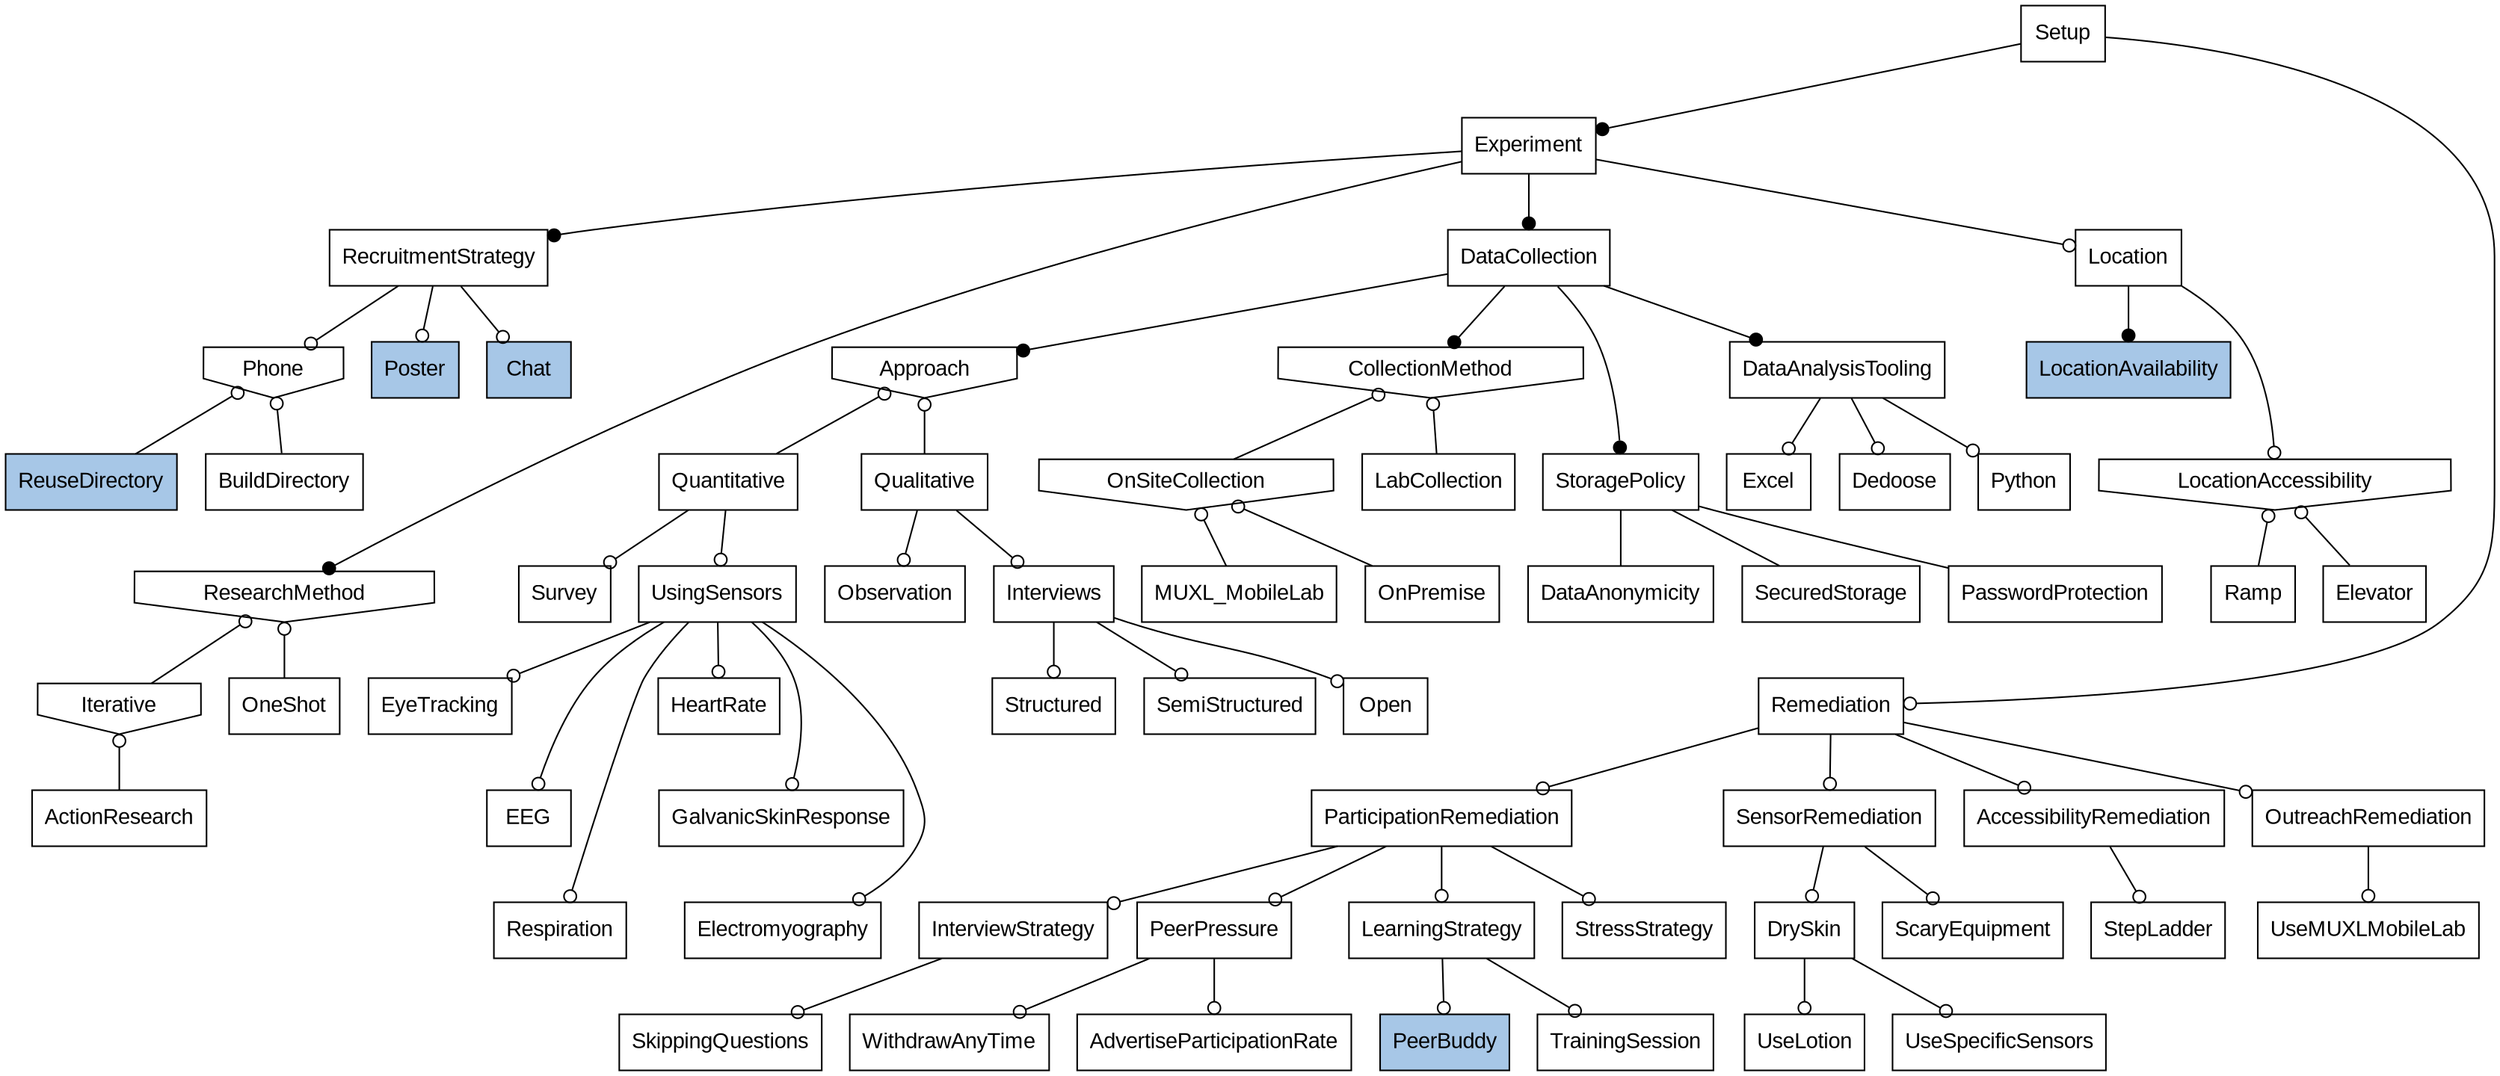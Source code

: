 digraph FeatureModel {
rankdir="TB"
newrank=true
bgcolor="white"
pad=0.05
margin=0
edge [color=black]
node [style=filled fontcolor="black" fontname="Arial Unicode MS, Arial"];

ReuseDirectory [fillcolor="#A7C7E7", tooltip="Cardinality: None" shape="box"]
Phone -> ReuseDirectory [arrowhead="none", arrowtail="odot", dir="both"]
BuildDirectory [fillcolor="white" tooltip="Cardinality: None" shape="box"]
Phone -> BuildDirectory [arrowhead="none", arrowtail="odot", dir="both"]
Phone [fillcolor="white" tooltip="Cardinality: None" shape="invhouse"]
RecruitmentStrategy -> Phone [arrowhead="odot", arrowtail="none", dir="both"]
Poster [fillcolor="#A7C7E7", tooltip="Cardinality: None" shape="box"]
RecruitmentStrategy -> Poster [arrowhead="odot", arrowtail="none", dir="both"]
Chat [fillcolor="#A7C7E7", tooltip="Cardinality: None" shape="box"]
RecruitmentStrategy -> Chat [arrowhead="odot", arrowtail="none", dir="both"]
RecruitmentStrategy [fillcolor="white" tooltip="Cardinality: None" shape="box"]
Experiment -> RecruitmentStrategy [arrowhead="dot", arrowtail="none", dir="both"]
ActionResearch [fillcolor="white" tooltip="Cardinality: None" shape="box"]
Iterative -> ActionResearch [arrowhead="none", arrowtail="odot", dir="both"]
Iterative [fillcolor="white" tooltip="Cardinality: None" shape="invhouse"]
ResearchMethod -> Iterative [arrowhead="none", arrowtail="odot", dir="both"]
OneShot [fillcolor="white" tooltip="Cardinality: None" shape="box"]
ResearchMethod -> OneShot [arrowhead="none", arrowtail="odot", dir="both"]
ResearchMethod [fillcolor="white" tooltip="Cardinality: None" shape="invhouse"]
Experiment -> ResearchMethod [arrowhead="dot", arrowtail="none", dir="both"]
Survey [fillcolor="white" tooltip="Cardinality: None" shape="box"]
Quantitative -> Survey [arrowhead="odot", arrowtail="none", dir="both"]
EyeTracking [fillcolor="white" tooltip="Cardinality: None" shape="box"]
UsingSensors -> EyeTracking [arrowhead="odot", arrowtail="none", dir="both"]
EEG [fillcolor="white" tooltip="Cardinality: None" shape="box"]
UsingSensors -> EEG [arrowhead="odot", arrowtail="none", dir="both"]
Respiration [fillcolor="white" tooltip="Cardinality: None" shape="box"]
UsingSensors -> Respiration [arrowhead="odot", arrowtail="none", dir="both"]
HeartRate [fillcolor="white" tooltip="Cardinality: None" shape="box"]
UsingSensors -> HeartRate [arrowhead="odot", arrowtail="none", dir="both"]
GalvanicSkinResponse [fillcolor="white" tooltip="Cardinality: None" shape="box"]
UsingSensors -> GalvanicSkinResponse [arrowhead="odot", arrowtail="none", dir="both"]
Electromyography [fillcolor="white" tooltip="Cardinality: None" shape="box"]
UsingSensors -> Electromyography [arrowhead="odot", arrowtail="none", dir="both"]
UsingSensors [fillcolor="white" tooltip="Cardinality: None" shape="box"]
Quantitative -> UsingSensors [arrowhead="odot", arrowtail="none", dir="both"]
Quantitative [fillcolor="white" tooltip="Cardinality: None" shape="box"]
Approach -> Quantitative [arrowhead="none", arrowtail="odot", dir="both"]
Observation [fillcolor="white" tooltip="Cardinality: None" shape="box"]
Qualitative -> Observation [arrowhead="odot", arrowtail="none", dir="both"]
Structured [fillcolor="white" tooltip="Cardinality: None" shape="box"]
Interviews -> Structured [arrowhead="odot", arrowtail="none", dir="both"]
SemiStructured [fillcolor="white" tooltip="Cardinality: None" shape="box"]
Interviews -> SemiStructured [arrowhead="odot", arrowtail="none", dir="both"]
Open [fillcolor="white" tooltip="Cardinality: None" shape="box"]
Interviews -> Open [arrowhead="odot", arrowtail="none", dir="both"]
Interviews [fillcolor="white" tooltip="Cardinality: None" shape="box"]
Qualitative -> Interviews [arrowhead="odot", arrowtail="none", dir="both"]
Qualitative [fillcolor="white" tooltip="Cardinality: None" shape="box"]
Approach -> Qualitative [arrowhead="none", arrowtail="odot", dir="both"]
Approach [fillcolor="white" tooltip="Cardinality: None" shape="invhouse"]
DataCollection -> Approach [arrowhead="dot", arrowtail="none", dir="both"]
MUXL_MobileLab [fillcolor="white" tooltip="Cardinality: None" shape="box"]
OnSiteCollection -> MUXL_MobileLab [arrowhead="none", arrowtail="odot", dir="both"]
OnPremise [fillcolor="white" tooltip="Cardinality: None" shape="box"]
OnSiteCollection -> OnPremise [arrowhead="none", arrowtail="odot", dir="both"]
OnSiteCollection [fillcolor="white" tooltip="Cardinality: None" shape="invhouse"]
CollectionMethod -> OnSiteCollection [arrowhead="none", arrowtail="odot", dir="both"]
LabCollection [fillcolor="white" tooltip="Cardinality: None" shape="box"]
CollectionMethod -> LabCollection [arrowhead="none", arrowtail="odot", dir="both"]
CollectionMethod [fillcolor="white" tooltip="Cardinality: None" shape="invhouse"]
DataCollection -> CollectionMethod [arrowhead="dot", arrowtail="none", dir="both"]
DataAnonymicity [fillcolor="white" tooltip="Cardinality: None" shape="box"]
StoragePolicy -> DataAnonymicity [arrowhead="none", arrowtail="none", dir="both"]
SecuredStorage [fillcolor="white" tooltip="Cardinality: None" shape="box"]
StoragePolicy -> SecuredStorage [arrowhead="none", arrowtail="none", dir="both"]
PasswordProtection [fillcolor="white" tooltip="Cardinality: None" shape="box"]
StoragePolicy -> PasswordProtection [arrowhead="none", arrowtail="none", dir="both"]
StoragePolicy [fillcolor="white" tooltip="Cardinality: None" shape="box"]
DataCollection -> StoragePolicy [arrowhead="dot", arrowtail="none", dir="both"]
Excel [fillcolor="white" tooltip="Cardinality: None" shape="box"]
DataAnalysisTooling -> Excel [arrowhead="odot", arrowtail="none", dir="both"]
Dedoose [fillcolor="white" tooltip="Cardinality: None" shape="box"]
DataAnalysisTooling -> Dedoose [arrowhead="odot", arrowtail="none", dir="both"]
Python [fillcolor="white" tooltip="Cardinality: None" shape="box"]
DataAnalysisTooling -> Python [arrowhead="odot", arrowtail="none", dir="both"]
DataAnalysisTooling [fillcolor="white" tooltip="Cardinality: None" shape="box"]
DataCollection -> DataAnalysisTooling [arrowhead="dot", arrowtail="none", dir="both"]
DataCollection [fillcolor="white" tooltip="Cardinality: None" shape="box"]
Experiment -> DataCollection [arrowhead="dot", arrowtail="none", dir="both"]
LocationAvailability [fillcolor="#A7C7E7", tooltip="Cardinality: None" shape="box"]
Location -> LocationAvailability [arrowhead="dot", arrowtail="none", dir="both"]
Ramp [fillcolor="white" tooltip="Cardinality: None" shape="box"]
LocationAccessibility -> Ramp [arrowhead="none", arrowtail="odot", dir="both"]
Elevator [fillcolor="white" tooltip="Cardinality: None" shape="box"]
LocationAccessibility -> Elevator [arrowhead="none", arrowtail="odot", dir="both"]
LocationAccessibility [fillcolor="white" tooltip="Cardinality: None" shape="invhouse"]
Location -> LocationAccessibility [arrowhead="odot", arrowtail="none", dir="both"]
Location [fillcolor="white" tooltip="Cardinality: None" shape="box"]
Experiment -> Location [arrowhead="odot", arrowtail="none", dir="both"]
Experiment [fillcolor="white" tooltip="Cardinality: None" shape="box"]
Setup -> Experiment [arrowhead="dot", arrowtail="none", dir="both"]
SkippingQuestions [fillcolor="white" tooltip="Cardinality: None" shape="box"]
InterviewStrategy -> SkippingQuestions [arrowhead="odot", arrowtail="none", dir="both"]
InterviewStrategy [fillcolor="white" tooltip="Cardinality: None" shape="box"]
ParticipationRemediation -> InterviewStrategy [arrowhead="odot", arrowtail="none", dir="both"]
WithdrawAnyTime [fillcolor="white" tooltip="Cardinality: None" shape="box"]
PeerPressure -> WithdrawAnyTime [arrowhead="odot", arrowtail="none", dir="both"]
AdvertiseParticipationRate [fillcolor="white" tooltip="Cardinality: None" shape="box"]
PeerPressure -> AdvertiseParticipationRate [arrowhead="odot", arrowtail="none", dir="both"]
PeerPressure [fillcolor="white" tooltip="Cardinality: None" shape="box"]
ParticipationRemediation -> PeerPressure [arrowhead="odot", arrowtail="none", dir="both"]
PeerBuddy [fillcolor="#A7C7E7", tooltip="Cardinality: None" shape="box"]
LearningStrategy -> PeerBuddy [arrowhead="odot", arrowtail="none", dir="both"]
TrainingSession [fillcolor="white" tooltip="Cardinality: None" shape="box"]
LearningStrategy -> TrainingSession [arrowhead="odot", arrowtail="none", dir="both"]
LearningStrategy [fillcolor="white" tooltip="Cardinality: None" shape="box"]
ParticipationRemediation -> LearningStrategy [arrowhead="odot", arrowtail="none", dir="both"]
StressStrategy [fillcolor="white" tooltip="Cardinality: None" shape="box"]
ParticipationRemediation -> StressStrategy [arrowhead="odot", arrowtail="none", dir="both"]
ParticipationRemediation [fillcolor="white" tooltip="Cardinality: None" shape="box"]
Remediation -> ParticipationRemediation [arrowhead="odot", arrowtail="none", dir="both"]
UseLotion [fillcolor="white" tooltip="Cardinality: None" shape="box"]
DrySkin -> UseLotion [arrowhead="odot", arrowtail="none", dir="both"]
UseSpecificSensors [fillcolor="white" tooltip="Cardinality: None" shape="box"]
DrySkin -> UseSpecificSensors [arrowhead="odot", arrowtail="none", dir="both"]
DrySkin [fillcolor="white" tooltip="Cardinality: None" shape="box"]
SensorRemediation -> DrySkin [arrowhead="odot", arrowtail="none", dir="both"]
ScaryEquipment [fillcolor="white" tooltip="Cardinality: None" shape="box"]
SensorRemediation -> ScaryEquipment [arrowhead="odot", arrowtail="none", dir="both"]
SensorRemediation [fillcolor="white" tooltip="Cardinality: None" shape="box"]
Remediation -> SensorRemediation [arrowhead="odot", arrowtail="none", dir="both"]
StepLadder [fillcolor="white" tooltip="Cardinality: None" shape="box"]
AccessibilityRemediation -> StepLadder [arrowhead="odot", arrowtail="none", dir="both"]
AccessibilityRemediation [fillcolor="white" tooltip="Cardinality: None" shape="box"]
Remediation -> AccessibilityRemediation [arrowhead="odot", arrowtail="none", dir="both"]
UseMUXLMobileLab [fillcolor="white" tooltip="Cardinality: None" shape="box"]
OutreachRemediation -> UseMUXLMobileLab [arrowhead="odot", arrowtail="none", dir="both"]
OutreachRemediation [fillcolor="white" tooltip="Cardinality: None" shape="box"]
Remediation -> OutreachRemediation [arrowhead="odot", arrowtail="none", dir="both"]
Remediation [fillcolor="white" tooltip="Cardinality: None" shape="box"]
Setup -> Remediation [arrowhead="odot", arrowtail="none", dir="both"]
Setup [fillcolor="white" tooltip="Cardinality: None" shape="box"]

EyeTracking -> EEG [style=invis]
EEG -> Respiration [style=invis]
HeartRate -> GalvanicSkinResponse [style=invis]
GalvanicSkinResponse -> Electromyography [style=invis]

SecuredStorage -> Remediation [style=invis]
SecuredStorage -> Remediation [style=invis]

BuildDirectory -> ResearchMethod [style=invis]
CollectionMethod -> StoragePolicy [style=invis]
LocationAvailability -> LocationAccessibility [style=invis]
}
